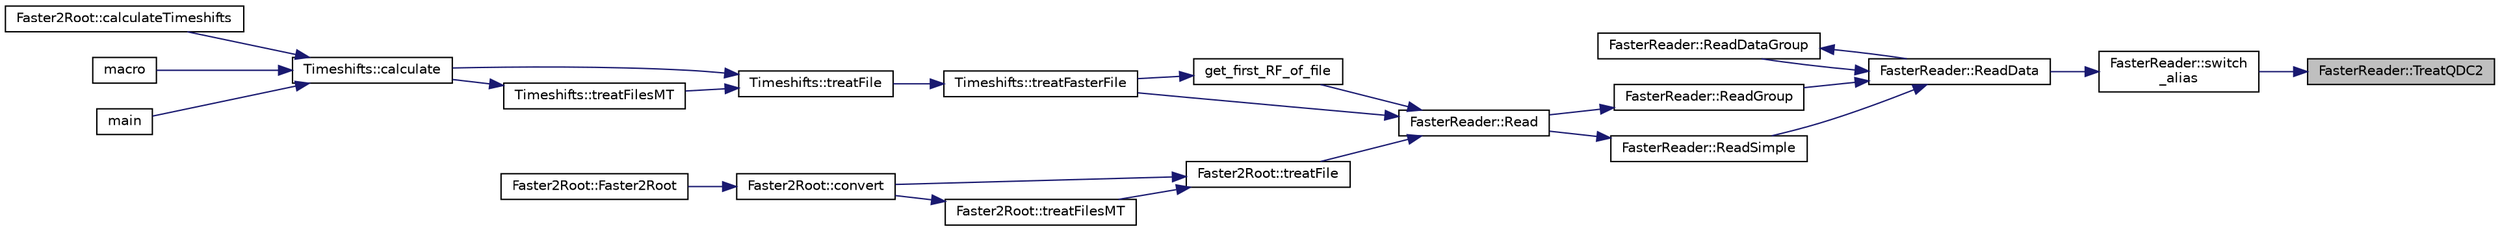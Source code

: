 digraph "FasterReader::TreatQDC2"
{
 // LATEX_PDF_SIZE
  edge [fontname="Helvetica",fontsize="10",labelfontname="Helvetica",labelfontsize="10"];
  node [fontname="Helvetica",fontsize="10",shape=record];
  rankdir="RL";
  Node1 [label="FasterReader::TreatQDC2",height=0.2,width=0.4,color="black", fillcolor="grey75", style="filled", fontcolor="black",tooltip="Load QDC2 data."];
  Node1 -> Node2 [dir="back",color="midnightblue",fontsize="10",style="solid",fontname="Helvetica"];
  Node2 [label="FasterReader::switch\l_alias",height=0.2,width=0.4,color="black", fillcolor="white", style="filled",URL="$class_faster_reader.html#af3c8f411415fb3d9fe20cd8551bc24ed",tooltip="Treat the specific part of data (QDC gates, spectro ADC ...)"];
  Node2 -> Node3 [dir="back",color="midnightblue",fontsize="10",style="solid",fontname="Helvetica"];
  Node3 [label="FasterReader::ReadData",height=0.2,width=0.4,color="black", fillcolor="white", style="filled",URL="$class_faster_reader.html#a0b2cd239d03d34e69b10418cb6292858",tooltip="Treats faster data."];
  Node3 -> Node4 [dir="back",color="midnightblue",fontsize="10",style="solid",fontname="Helvetica"];
  Node4 [label="FasterReader::ReadDataGroup",height=0.2,width=0.4,color="black", fillcolor="white", style="filled",URL="$class_faster_reader.html#a64fb4fc3d241141f5d27df99906780fc",tooltip="Treats the faster data groups."];
  Node4 -> Node3 [dir="back",color="midnightblue",fontsize="10",style="solid",fontname="Helvetica"];
  Node3 -> Node5 [dir="back",color="midnightblue",fontsize="10",style="solid",fontname="Helvetica"];
  Node5 [label="FasterReader::ReadGroup",height=0.2,width=0.4,color="black", fillcolor="white", style="filled",URL="$class_faster_reader.html#aef9fb9be5f288b88bdb17616aab801bd",tooltip="Replace the standard ReadSimple if the faster data contains groups First of all, the m_write variable..."];
  Node5 -> Node6 [dir="back",color="midnightblue",fontsize="10",style="solid",fontname="Helvetica"];
  Node6 [label="FasterReader::Read",height=0.2,width=0.4,color="black", fillcolor="white", style="filled",URL="$class_faster_reader.html#a2d05907241b80ed637b2ae5a01503756",tooltip="Main method. Extract the next hit from the data file and fills the Hit *m_hit object."];
  Node6 -> Node7 [dir="back",color="midnightblue",fontsize="10",style="solid",fontname="Helvetica"];
  Node7 [label="get_first_RF_of_file",height=0.2,width=0.4,color="black", fillcolor="white", style="filled",URL="$_timeshifts_8hpp.html#a202a57630e2aa9744043c30964b64bcd",tooltip=" "];
  Node7 -> Node8 [dir="back",color="midnightblue",fontsize="10",style="solid",fontname="Helvetica"];
  Node8 [label="Timeshifts::treatFasterFile",height=0.2,width=0.4,color="black", fillcolor="white", style="filled",URL="$class_timeshifts.html#abef7234fe827ae3c7758788cf22b6921",tooltip=" "];
  Node8 -> Node9 [dir="back",color="midnightblue",fontsize="10",style="solid",fontname="Helvetica"];
  Node9 [label="Timeshifts::treatFile",height=0.2,width=0.4,color="black", fillcolor="white", style="filled",URL="$class_timeshifts.html#aaef5b6fdd23be94ed37a2b4e7fe47b48",tooltip=" "];
  Node9 -> Node10 [dir="back",color="midnightblue",fontsize="10",style="solid",fontname="Helvetica"];
  Node10 [label="Timeshifts::calculate",height=0.2,width=0.4,color="black", fillcolor="white", style="filled",URL="$class_timeshifts.html#a3d3ab1b3498ca45832d8a8735f16e188",tooltip=" "];
  Node10 -> Node11 [dir="back",color="midnightblue",fontsize="10",style="solid",fontname="Helvetica"];
  Node11 [label="Faster2Root::calculateTimeshifts",height=0.2,width=0.4,color="black", fillcolor="white", style="filled",URL="$class_faster2_root.html#a0a9d05860dee9c95927224569e789fa5",tooltip=" "];
  Node10 -> Node12 [dir="back",color="midnightblue",fontsize="10",style="solid",fontname="Helvetica"];
  Node12 [label="macro",height=0.2,width=0.4,color="black", fillcolor="white", style="filled",URL="$macro_8_c.html#aaa9c9f6e52fd017602d5e43589a06c84",tooltip=" "];
  Node10 -> Node13 [dir="back",color="midnightblue",fontsize="10",style="solid",fontname="Helvetica"];
  Node13 [label="main",height=0.2,width=0.4,color="black", fillcolor="white", style="filled",URL="$test_8cpp.html#ae66f6b31b5ad750f1fe042a706a4e3d4",tooltip=" "];
  Node9 -> Node14 [dir="back",color="midnightblue",fontsize="10",style="solid",fontname="Helvetica"];
  Node14 [label="Timeshifts::treatFilesMT",height=0.2,width=0.4,color="black", fillcolor="white", style="filled",URL="$class_timeshifts.html#a26f38ee7d05a04d0f8005d8467ca46da",tooltip=" "];
  Node14 -> Node10 [dir="back",color="midnightblue",fontsize="10",style="solid",fontname="Helvetica"];
  Node6 -> Node8 [dir="back",color="midnightblue",fontsize="10",style="solid",fontname="Helvetica"];
  Node6 -> Node15 [dir="back",color="midnightblue",fontsize="10",style="solid",fontname="Helvetica"];
  Node15 [label="Faster2Root::treatFile",height=0.2,width=0.4,color="black", fillcolor="white", style="filled",URL="$class_faster2_root.html#a2409f727d81b148d694f2da17a1989f4",tooltip=" "];
  Node15 -> Node16 [dir="back",color="midnightblue",fontsize="10",style="solid",fontname="Helvetica"];
  Node16 [label="Faster2Root::convert",height=0.2,width=0.4,color="black", fillcolor="white", style="filled",URL="$class_faster2_root.html#a0a1797460cf62fe88d87327602b91eda",tooltip=" "];
  Node16 -> Node17 [dir="back",color="midnightblue",fontsize="10",style="solid",fontname="Helvetica"];
  Node17 [label="Faster2Root::Faster2Root",height=0.2,width=0.4,color="black", fillcolor="white", style="filled",URL="$class_faster2_root.html#a931cf8ef7c2acab073b363893c65bffd",tooltip=" "];
  Node15 -> Node18 [dir="back",color="midnightblue",fontsize="10",style="solid",fontname="Helvetica"];
  Node18 [label="Faster2Root::treatFilesMT",height=0.2,width=0.4,color="black", fillcolor="white", style="filled",URL="$class_faster2_root.html#a17399e2c3d35d2bc98f895548f256826",tooltip=" "];
  Node18 -> Node16 [dir="back",color="midnightblue",fontsize="10",style="solid",fontname="Helvetica"];
  Node3 -> Node19 [dir="back",color="midnightblue",fontsize="10",style="solid",fontname="Helvetica"];
  Node19 [label="FasterReader::ReadSimple",height=0.2,width=0.4,color="black", fillcolor="white", style="filled",URL="$class_faster_reader.html#a60f1f638732c48c1b78cfe4dcd23d39b",tooltip="Read triggerless data."];
  Node19 -> Node6 [dir="back",color="midnightblue",fontsize="10",style="solid",fontname="Helvetica"];
}
